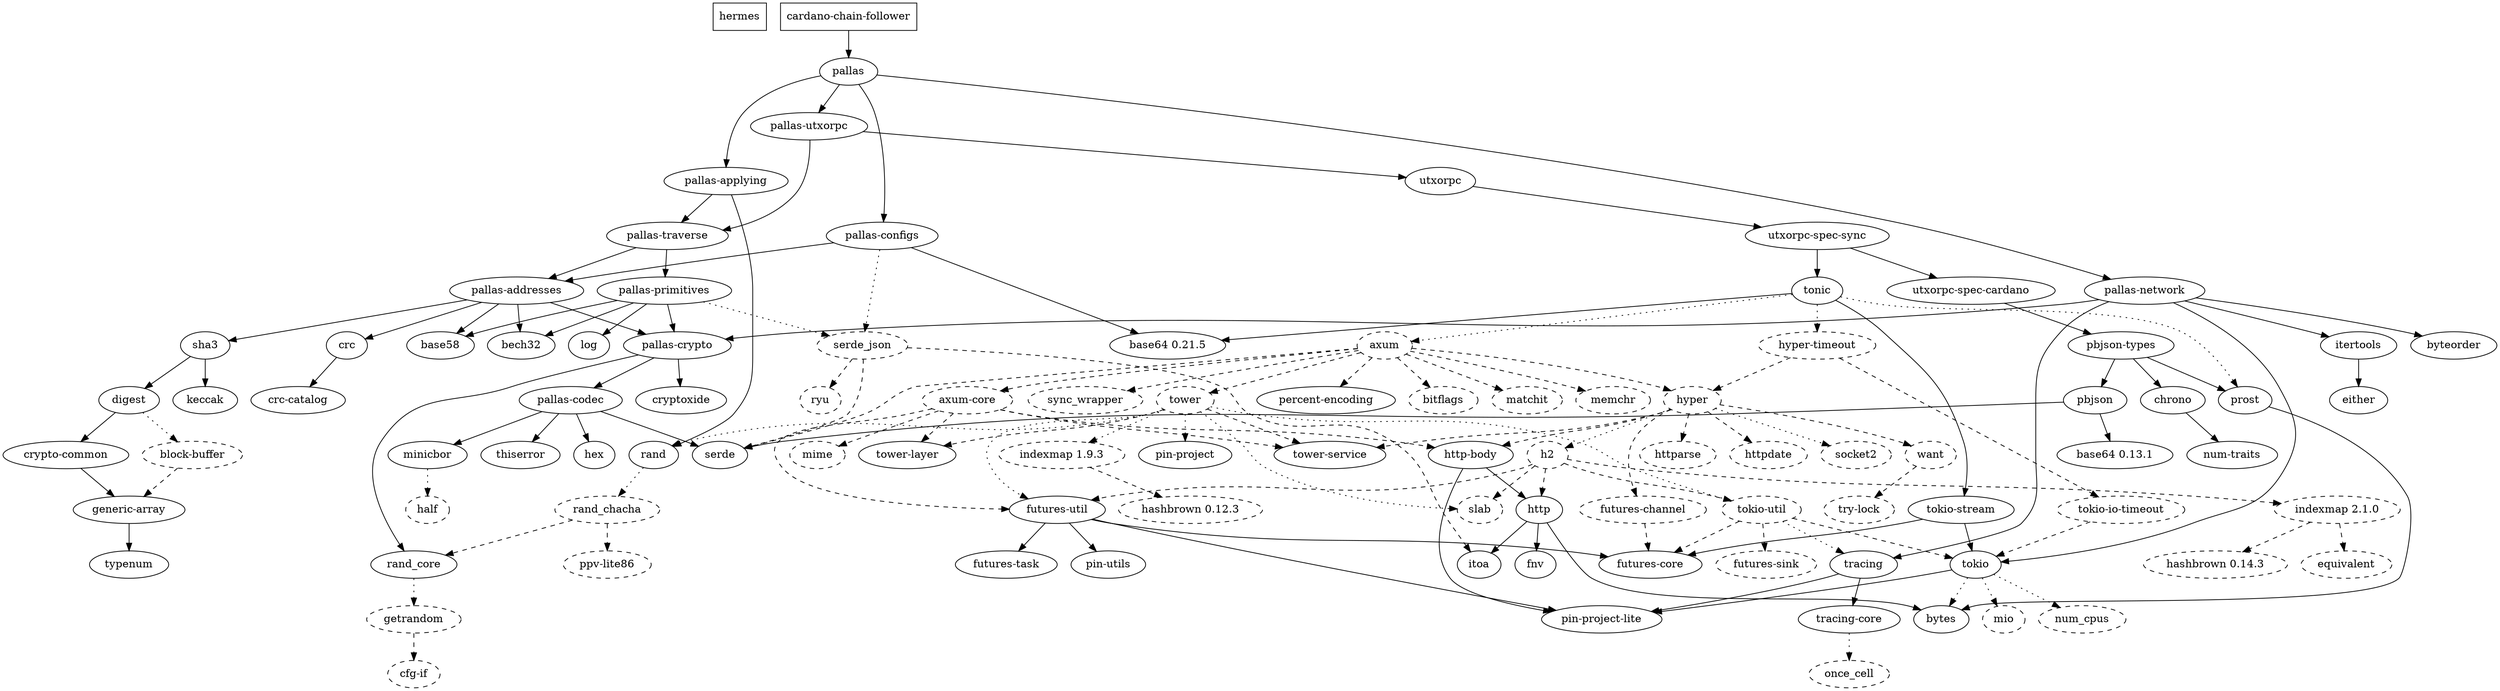 digraph {
    0 [ label = "hermes" shape = box]
    1 [ label = "cardano-chain-follower" shape = box]
    2 [ label = "pallas" ]
    3 [ label = "pallas-addresses" ]
    4 [ label = "pallas-applying" ]
    5 [ label = "pallas-codec" ]
    6 [ label = "pallas-configs" ]
    7 [ label = "pallas-crypto" ]
    8 [ label = "pallas-network" ]
    9 [ label = "pallas-primitives" ]
    10 [ label = "pallas-traverse" ]
    11 [ label = "pallas-utxorpc" ]
    12 [ label = "base58" ]
    13 [ label = "bech32" ]
    14 [ label = "crc" ]
    15 [ label = "hex" ]
    16 [ label = "sha3" ]
    17 [ label = "thiserror" ]
    18 [ label = "rand" ]
    19 [ label = "minicbor" ]
    20 [ label = "serde" ]
    21 [ label = "base64 0.21.5" ]
    22 [ label = "serde_json" style = dashed]
    23 [ label = "cryptoxide" ]
    24 [ label = "rand_core" ]
    25 [ label = "byteorder" ]
    26 [ label = "itertools" ]
    27 [ label = "tokio" ]
    28 [ label = "tracing" ]
    29 [ label = "log" ]
    30 [ label = "utxorpc" ]
    31 [ label = "crc-catalog" ]
    32 [ label = "digest" ]
    33 [ label = "keccak" ]
    34 [ label = "rand_chacha" style = dashed]
    35 [ label = "half" style = dashed]
    36 [ label = "itoa" ]
    37 [ label = "ryu" style = dashed]
    38 [ label = "getrandom" style = dashed]
    39 [ label = "either" ]
    40 [ label = "bytes" ]
    41 [ label = "mio" style = dashed]
    42 [ label = "num_cpus" style = dashed]
    43 [ label = "pin-project-lite" ]
    44 [ label = "tracing-core" ]
    45 [ label = "utxorpc-spec-cardano" ]
    46 [ label = "utxorpc-spec-sync" ]
    47 [ label = "block-buffer" style = dashed]
    48 [ label = "crypto-common" ]
    49 [ label = "ppv-lite86" style = dashed]
    50 [ label = "cfg-if" style = dashed]
    51 [ label = "once_cell" style = dashed]
    52 [ label = "pbjson" ]
    53 [ label = "pbjson-types" ]
    54 [ label = "prost" ]
    55 [ label = "tonic" ]
    56 [ label = "generic-array" ]
    57 [ label = "typenum" ]
    58 [ label = "base64 0.13.1" ]
    59 [ label = "chrono" ]
    60 [ label = "axum" style = dashed]
    61 [ label = "futures-core" ]
    62 [ label = "futures-util" ]
    63 [ label = "h2" style = dashed]
    64 [ label = "http" ]
    65 [ label = "http-body" ]
    66 [ label = "hyper" style = dashed]
    67 [ label = "hyper-timeout" style = dashed]
    68 [ label = "percent-encoding" ]
    69 [ label = "pin-project" ]
    70 [ label = "tokio-stream" ]
    71 [ label = "tower" style = dashed]
    72 [ label = "tower-layer" ]
    73 [ label = "tower-service" ]
    74 [ label = "num-traits" ]
    75 [ label = "axum-core" style = dashed]
    76 [ label = "bitflags" style = dashed]
    77 [ label = "matchit" style = dashed]
    78 [ label = "memchr" style = dashed]
    79 [ label = "mime" style = dashed]
    80 [ label = "sync_wrapper" style = dashed]
    81 [ label = "futures-task" ]
    82 [ label = "pin-utils" ]
    83 [ label = "fnv" ]
    84 [ label = "futures-sink" style = dashed]
    85 [ label = "indexmap 2.1.0" style = dashed]
    86 [ label = "slab" style = dashed]
    87 [ label = "tokio-util" style = dashed]
    88 [ label = "futures-channel" style = dashed]
    89 [ label = "httparse" style = dashed]
    90 [ label = "httpdate" style = dashed]
    91 [ label = "socket2" style = dashed]
    92 [ label = "want" style = dashed]
    93 [ label = "tokio-io-timeout" style = dashed]
    94 [ label = "indexmap 1.9.3" style = dashed]
    95 [ label = "equivalent" style = dashed]
    96 [ label = "hashbrown 0.14.3" style = dashed]
    97 [ label = "try-lock" style = dashed]
    98 [ label = "hashbrown 0.12.3" style = dashed]
    1 -> 2 [ ]
    2 -> 4 [ ]
    2 -> 6 [ ]
    2 -> 8 [ ]
    2 -> 11 [ ]
    3 -> 12 [ ]
    3 -> 13 [ ]
    3 -> 14 [ ]
    3 -> 7 [ ]
    3 -> 16 [ ]
    4 -> 10 [ ]
    4 -> 18 [ ]
    5 -> 15 [ ]
    5 -> 19 [ ]
    5 -> 20 [ ]
    5 -> 17 [ ]
    6 -> 21 [ ]
    6 -> 3 [ ]
    6 -> 22 [ style = dotted]
    7 -> 23 [ ]
    7 -> 5 [ ]
    7 -> 24 [ ]
    8 -> 25 [ ]
    8 -> 26 [ ]
    8 -> 7 [ ]
    8 -> 27 [ ]
    8 -> 28 [ ]
    9 -> 12 [ ]
    9 -> 13 [ ]
    9 -> 29 [ ]
    9 -> 7 [ ]
    9 -> 22 [ style = dotted]
    10 -> 3 [ ]
    10 -> 9 [ ]
    11 -> 10 [ ]
    11 -> 30 [ ]
    14 -> 31 [ ]
    16 -> 32 [ ]
    16 -> 33 [ ]
    18 -> 34 [ style = dotted]
    19 -> 35 [ style = dotted]
    22 -> 36 [ style = dashed]
    22 -> 37 [ style = dashed]
    22 -> 20 [ style = dashed]
    24 -> 38 [ style = dotted]
    26 -> 39 [ ]
    27 -> 40 [ style = dotted]
    27 -> 41 [ style = dotted]
    27 -> 42 [ style = dotted]
    27 -> 43 [ ]
    28 -> 43 [ ]
    28 -> 44 [ ]
    30 -> 46 [ ]
    32 -> 47 [ style = dotted]
    32 -> 48 [ ]
    34 -> 49 [ style = dashed]
    34 -> 24 [ style = dashed]
    38 -> 50 [ style = dashed]
    44 -> 51 [ style = dotted]
    45 -> 53 [ ]
    46 -> 55 [ ]
    46 -> 45 [ ]
    47 -> 56 [ style = dashed]
    48 -> 56 [ ]
    52 -> 58 [ ]
    52 -> 20 [ ]
    53 -> 59 [ ]
    53 -> 52 [ ]
    53 -> 54 [ ]
    54 -> 40 [ ]
    55 -> 60 [ style = dotted]
    55 -> 21 [ ]
    55 -> 67 [ style = dotted]
    55 -> 54 [ style = dotted]
    55 -> 70 [ ]
    56 -> 57 [ ]
    59 -> 74 [ ]
    60 -> 75 [ style = dashed]
    60 -> 76 [ style = dashed]
    60 -> 66 [ style = dashed]
    60 -> 77 [ style = dashed]
    60 -> 78 [ style = dashed]
    60 -> 68 [ style = dashed]
    60 -> 20 [ style = dashed]
    60 -> 80 [ style = dashed]
    60 -> 71 [ style = dashed]
    62 -> 61 [ ]
    62 -> 81 [ ]
    62 -> 43 [ ]
    62 -> 82 [ ]
    63 -> 62 [ style = dashed]
    63 -> 64 [ style = dashed]
    63 -> 85 [ style = dashed]
    63 -> 86 [ style = dashed]
    63 -> 87 [ style = dashed]
    64 -> 40 [ ]
    64 -> 83 [ ]
    64 -> 36 [ ]
    65 -> 64 [ ]
    65 -> 43 [ ]
    66 -> 88 [ style = dashed]
    66 -> 63 [ style = dotted]
    66 -> 65 [ style = dashed]
    66 -> 89 [ style = dashed]
    66 -> 90 [ style = dashed]
    66 -> 91 [ style = dotted]
    66 -> 73 [ style = dashed]
    66 -> 92 [ style = dashed]
    67 -> 66 [ style = dashed]
    67 -> 93 [ style = dashed]
    70 -> 61 [ ]
    70 -> 27 [ ]
    71 -> 62 [ style = dotted]
    71 -> 94 [ style = dotted]
    71 -> 69 [ style = dotted]
    71 -> 18 [ style = dotted]
    71 -> 86 [ style = dotted]
    71 -> 87 [ style = dotted]
    71 -> 72 [ style = dashed]
    71 -> 73 [ style = dashed]
    75 -> 62 [ style = dashed]
    75 -> 65 [ style = dashed]
    75 -> 79 [ style = dashed]
    75 -> 72 [ style = dashed]
    75 -> 73 [ style = dashed]
    85 -> 95 [ style = dashed]
    85 -> 96 [ style = dashed]
    87 -> 61 [ style = dashed]
    87 -> 84 [ style = dashed]
    87 -> 27 [ style = dashed]
    87 -> 28 [ style = dotted]
    88 -> 61 [ style = dashed]
    92 -> 97 [ style = dashed]
    93 -> 27 [ style = dashed]
    94 -> 98 [ style = dashed]
}

